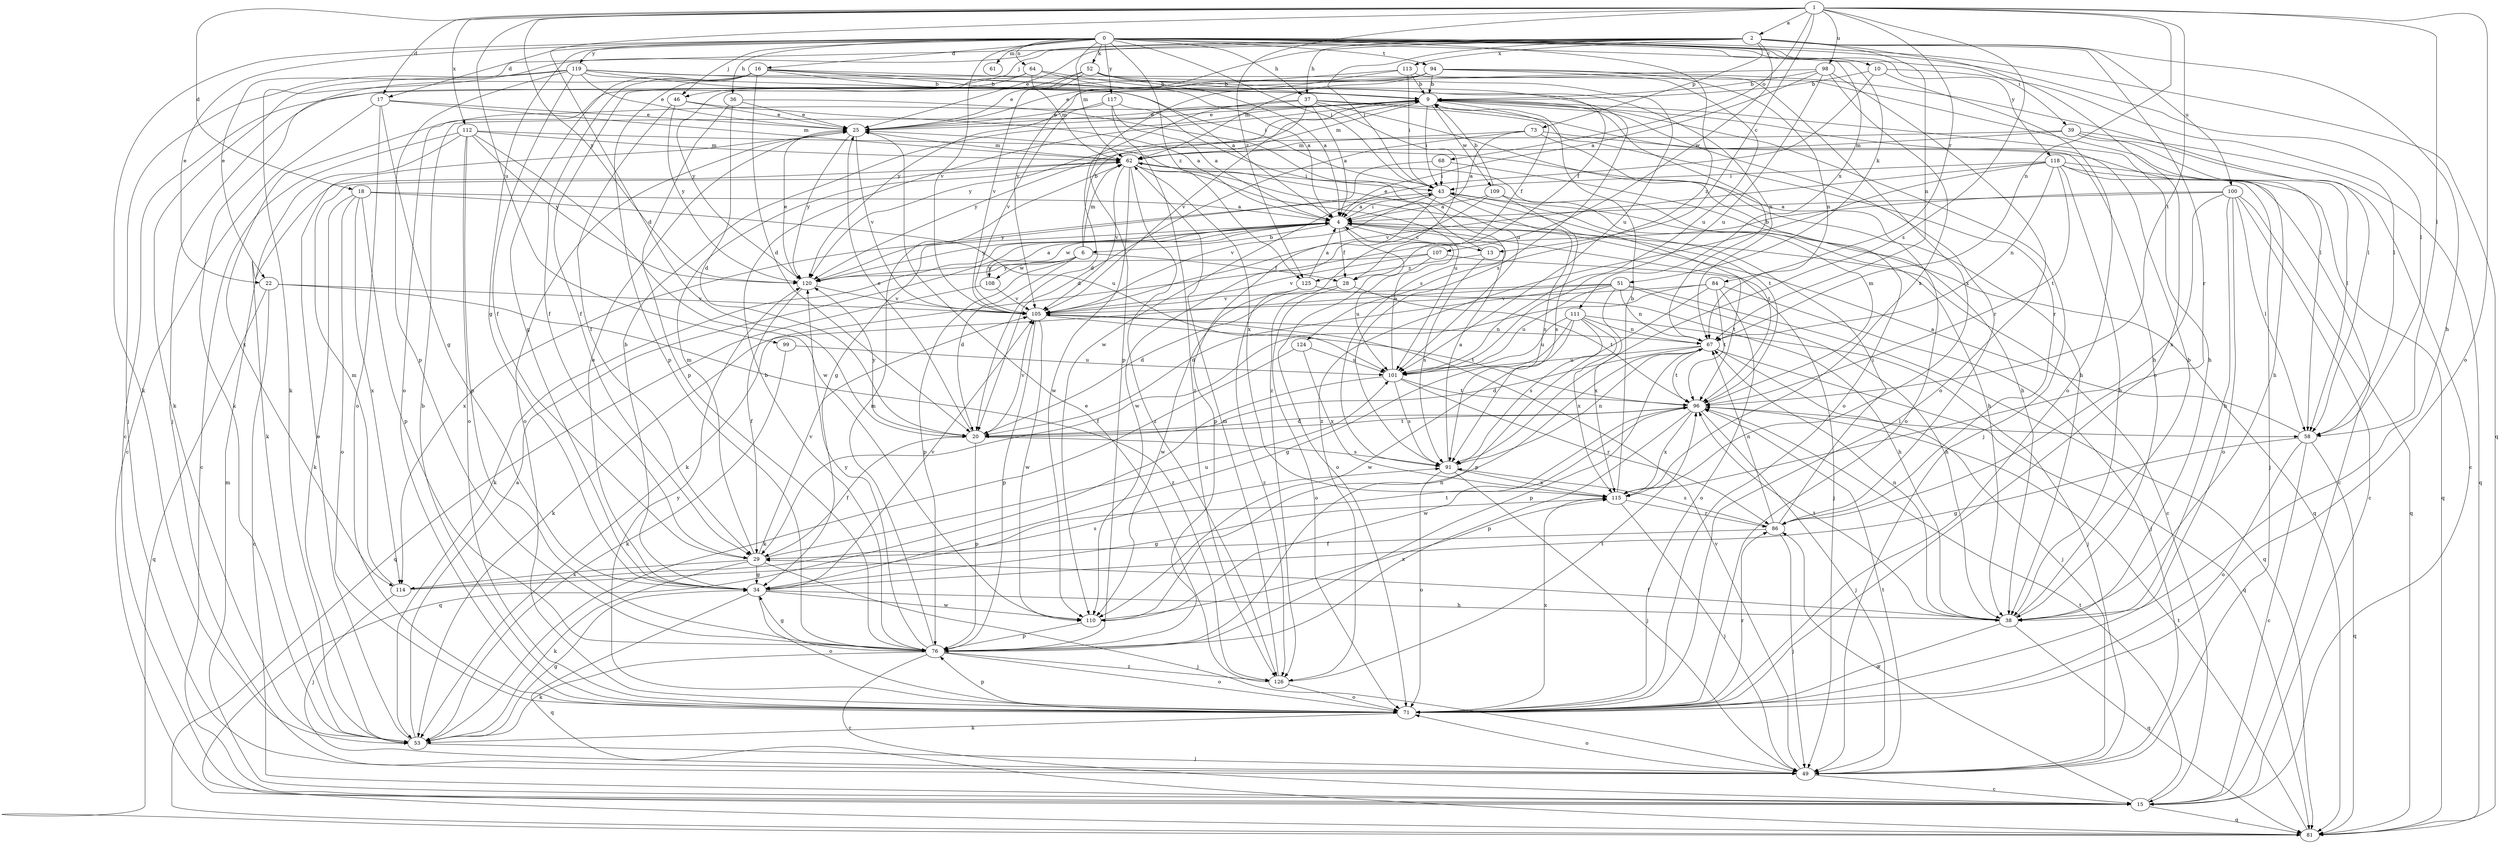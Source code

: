 strict digraph  {
0;
1;
2;
4;
6;
9;
10;
13;
15;
16;
17;
18;
20;
22;
25;
28;
29;
34;
36;
37;
38;
39;
43;
46;
49;
51;
52;
53;
58;
61;
62;
64;
67;
68;
71;
73;
76;
81;
84;
86;
91;
94;
96;
98;
99;
100;
101;
105;
107;
108;
109;
110;
111;
112;
113;
114;
115;
117;
118;
119;
120;
124;
125;
126;
0 -> 10  [label=c];
0 -> 16  [label=d];
0 -> 17  [label=d];
0 -> 22  [label=e];
0 -> 34  [label=g];
0 -> 36  [label=h];
0 -> 37  [label=h];
0 -> 39  [label=i];
0 -> 43  [label=i];
0 -> 46  [label=j];
0 -> 51  [label=k];
0 -> 52  [label=k];
0 -> 53  [label=k];
0 -> 58  [label=l];
0 -> 61  [label=m];
0 -> 62  [label=m];
0 -> 64  [label=n];
0 -> 81  [label=q];
0 -> 94  [label=t];
0 -> 105  [label=v];
0 -> 111  [label=x];
0 -> 117  [label=y];
0 -> 118  [label=y];
0 -> 119  [label=y];
0 -> 124  [label=z];
0 -> 125  [label=z];
1 -> 2  [label=a];
1 -> 13  [label=c];
1 -> 17  [label=d];
1 -> 18  [label=d];
1 -> 20  [label=d];
1 -> 58  [label=l];
1 -> 67  [label=n];
1 -> 68  [label=o];
1 -> 71  [label=o];
1 -> 84  [label=r];
1 -> 91  [label=s];
1 -> 96  [label=t];
1 -> 98  [label=u];
1 -> 99  [label=u];
1 -> 112  [label=x];
1 -> 120  [label=y];
1 -> 125  [label=z];
2 -> 22  [label=e];
2 -> 25  [label=e];
2 -> 37  [label=h];
2 -> 38  [label=h];
2 -> 43  [label=i];
2 -> 46  [label=j];
2 -> 53  [label=k];
2 -> 67  [label=n];
2 -> 71  [label=o];
2 -> 73  [label=p];
2 -> 86  [label=r];
2 -> 100  [label=u];
2 -> 105  [label=v];
2 -> 107  [label=w];
2 -> 113  [label=x];
4 -> 6  [label=b];
4 -> 13  [label=c];
4 -> 15  [label=c];
4 -> 28  [label=f];
4 -> 43  [label=i];
4 -> 49  [label=j];
4 -> 53  [label=k];
4 -> 71  [label=o];
4 -> 108  [label=w];
4 -> 114  [label=x];
4 -> 120  [label=y];
6 -> 9  [label=b];
6 -> 20  [label=d];
6 -> 28  [label=f];
6 -> 62  [label=m];
6 -> 76  [label=p];
6 -> 108  [label=w];
6 -> 120  [label=y];
9 -> 25  [label=e];
9 -> 28  [label=f];
9 -> 38  [label=h];
9 -> 43  [label=i];
9 -> 49  [label=j];
9 -> 62  [label=m];
9 -> 86  [label=r];
9 -> 109  [label=w];
9 -> 114  [label=x];
9 -> 120  [label=y];
10 -> 9  [label=b];
10 -> 58  [label=l];
10 -> 71  [label=o];
10 -> 110  [label=w];
13 -> 25  [label=e];
13 -> 91  [label=s];
13 -> 125  [label=z];
15 -> 62  [label=m];
15 -> 81  [label=q];
15 -> 86  [label=r];
15 -> 96  [label=t];
16 -> 4  [label=a];
16 -> 9  [label=b];
16 -> 20  [label=d];
16 -> 28  [label=f];
16 -> 29  [label=f];
16 -> 34  [label=g];
16 -> 53  [label=k];
16 -> 76  [label=p];
16 -> 91  [label=s];
17 -> 15  [label=c];
17 -> 25  [label=e];
17 -> 34  [label=g];
17 -> 62  [label=m];
17 -> 71  [label=o];
18 -> 4  [label=a];
18 -> 53  [label=k];
18 -> 71  [label=o];
18 -> 76  [label=p];
18 -> 101  [label=u];
18 -> 114  [label=x];
20 -> 25  [label=e];
20 -> 29  [label=f];
20 -> 76  [label=p];
20 -> 91  [label=s];
20 -> 96  [label=t];
20 -> 105  [label=v];
20 -> 120  [label=y];
22 -> 15  [label=c];
22 -> 81  [label=q];
22 -> 105  [label=v];
22 -> 126  [label=z];
25 -> 62  [label=m];
25 -> 71  [label=o];
25 -> 105  [label=v];
25 -> 120  [label=y];
28 -> 20  [label=d];
28 -> 71  [label=o];
28 -> 96  [label=t];
29 -> 34  [label=g];
29 -> 49  [label=j];
29 -> 53  [label=k];
29 -> 62  [label=m];
29 -> 101  [label=u];
29 -> 105  [label=v];
29 -> 114  [label=x];
34 -> 9  [label=b];
34 -> 25  [label=e];
34 -> 38  [label=h];
34 -> 71  [label=o];
34 -> 81  [label=q];
34 -> 105  [label=v];
34 -> 110  [label=w];
36 -> 20  [label=d];
36 -> 25  [label=e];
36 -> 76  [label=p];
36 -> 101  [label=u];
37 -> 4  [label=a];
37 -> 20  [label=d];
37 -> 25  [label=e];
37 -> 38  [label=h];
37 -> 71  [label=o];
37 -> 86  [label=r];
37 -> 105  [label=v];
37 -> 126  [label=z];
38 -> 9  [label=b];
38 -> 29  [label=f];
38 -> 67  [label=n];
38 -> 71  [label=o];
38 -> 81  [label=q];
38 -> 96  [label=t];
39 -> 15  [label=c];
39 -> 58  [label=l];
39 -> 62  [label=m];
39 -> 81  [label=q];
39 -> 120  [label=y];
43 -> 4  [label=a];
43 -> 76  [label=p];
43 -> 81  [label=q];
43 -> 91  [label=s];
43 -> 96  [label=t];
43 -> 105  [label=v];
43 -> 120  [label=y];
46 -> 4  [label=a];
46 -> 25  [label=e];
46 -> 29  [label=f];
46 -> 120  [label=y];
49 -> 15  [label=c];
49 -> 71  [label=o];
49 -> 96  [label=t];
49 -> 105  [label=v];
51 -> 20  [label=d];
51 -> 38  [label=h];
51 -> 53  [label=k];
51 -> 67  [label=n];
51 -> 81  [label=q];
51 -> 101  [label=u];
51 -> 105  [label=v];
51 -> 115  [label=x];
52 -> 4  [label=a];
52 -> 9  [label=b];
52 -> 25  [label=e];
52 -> 49  [label=j];
52 -> 101  [label=u];
52 -> 105  [label=v];
53 -> 4  [label=a];
53 -> 25  [label=e];
53 -> 34  [label=g];
53 -> 49  [label=j];
58 -> 4  [label=a];
58 -> 15  [label=c];
58 -> 34  [label=g];
58 -> 71  [label=o];
58 -> 81  [label=q];
62 -> 43  [label=i];
62 -> 96  [label=t];
62 -> 101  [label=u];
62 -> 105  [label=v];
62 -> 110  [label=w];
62 -> 115  [label=x];
62 -> 126  [label=z];
64 -> 4  [label=a];
64 -> 9  [label=b];
64 -> 29  [label=f];
64 -> 62  [label=m];
64 -> 120  [label=y];
67 -> 9  [label=b];
67 -> 20  [label=d];
67 -> 49  [label=j];
67 -> 76  [label=p];
67 -> 81  [label=q];
67 -> 96  [label=t];
67 -> 101  [label=u];
68 -> 34  [label=g];
68 -> 38  [label=h];
68 -> 43  [label=i];
71 -> 9  [label=b];
71 -> 53  [label=k];
71 -> 76  [label=p];
71 -> 86  [label=r];
71 -> 115  [label=x];
71 -> 120  [label=y];
73 -> 4  [label=a];
73 -> 20  [label=d];
73 -> 38  [label=h];
73 -> 62  [label=m];
73 -> 71  [label=o];
76 -> 9  [label=b];
76 -> 15  [label=c];
76 -> 34  [label=g];
76 -> 53  [label=k];
76 -> 62  [label=m];
76 -> 71  [label=o];
76 -> 120  [label=y];
76 -> 126  [label=z];
81 -> 96  [label=t];
84 -> 29  [label=f];
84 -> 49  [label=j];
84 -> 71  [label=o];
84 -> 76  [label=p];
84 -> 96  [label=t];
84 -> 105  [label=v];
86 -> 29  [label=f];
86 -> 43  [label=i];
86 -> 49  [label=j];
86 -> 67  [label=n];
86 -> 91  [label=s];
91 -> 4  [label=a];
91 -> 49  [label=j];
91 -> 67  [label=n];
91 -> 71  [label=o];
91 -> 115  [label=x];
94 -> 9  [label=b];
94 -> 15  [label=c];
94 -> 58  [label=l];
94 -> 62  [label=m];
94 -> 67  [label=n];
94 -> 71  [label=o];
94 -> 101  [label=u];
96 -> 20  [label=d];
96 -> 49  [label=j];
96 -> 58  [label=l];
96 -> 62  [label=m];
96 -> 76  [label=p];
96 -> 110  [label=w];
96 -> 115  [label=x];
98 -> 4  [label=a];
98 -> 9  [label=b];
98 -> 71  [label=o];
98 -> 101  [label=u];
98 -> 115  [label=x];
98 -> 120  [label=y];
99 -> 53  [label=k];
99 -> 101  [label=u];
100 -> 4  [label=a];
100 -> 15  [label=c];
100 -> 38  [label=h];
100 -> 53  [label=k];
100 -> 58  [label=l];
100 -> 71  [label=o];
100 -> 81  [label=q];
100 -> 115  [label=x];
101 -> 4  [label=a];
101 -> 81  [label=q];
101 -> 86  [label=r];
101 -> 91  [label=s];
101 -> 96  [label=t];
105 -> 67  [label=n];
105 -> 76  [label=p];
105 -> 96  [label=t];
105 -> 110  [label=w];
107 -> 96  [label=t];
107 -> 101  [label=u];
107 -> 105  [label=v];
107 -> 120  [label=y];
108 -> 4  [label=a];
108 -> 81  [label=q];
108 -> 105  [label=v];
109 -> 4  [label=a];
109 -> 9  [label=b];
109 -> 38  [label=h];
109 -> 91  [label=s];
109 -> 110  [label=w];
110 -> 67  [label=n];
110 -> 76  [label=p];
110 -> 115  [label=x];
111 -> 34  [label=g];
111 -> 49  [label=j];
111 -> 67  [label=n];
111 -> 91  [label=s];
111 -> 101  [label=u];
111 -> 110  [label=w];
111 -> 115  [label=x];
112 -> 15  [label=c];
112 -> 38  [label=h];
112 -> 53  [label=k];
112 -> 62  [label=m];
112 -> 71  [label=o];
112 -> 76  [label=p];
112 -> 110  [label=w];
112 -> 120  [label=y];
113 -> 9  [label=b];
113 -> 25  [label=e];
113 -> 43  [label=i];
113 -> 76  [label=p];
113 -> 115  [label=x];
114 -> 49  [label=j];
114 -> 62  [label=m];
114 -> 91  [label=s];
114 -> 96  [label=t];
115 -> 9  [label=b];
115 -> 34  [label=g];
115 -> 49  [label=j];
115 -> 86  [label=r];
117 -> 4  [label=a];
117 -> 25  [label=e];
117 -> 91  [label=s];
117 -> 105  [label=v];
117 -> 126  [label=z];
118 -> 15  [label=c];
118 -> 38  [label=h];
118 -> 43  [label=i];
118 -> 49  [label=j];
118 -> 67  [label=n];
118 -> 81  [label=q];
118 -> 96  [label=t];
118 -> 105  [label=v];
118 -> 126  [label=z];
119 -> 9  [label=b];
119 -> 25  [label=e];
119 -> 29  [label=f];
119 -> 43  [label=i];
119 -> 49  [label=j];
119 -> 53  [label=k];
119 -> 58  [label=l];
119 -> 67  [label=n];
119 -> 76  [label=p];
120 -> 25  [label=e];
120 -> 29  [label=f];
120 -> 105  [label=v];
124 -> 53  [label=k];
124 -> 101  [label=u];
124 -> 115  [label=x];
125 -> 4  [label=a];
125 -> 38  [label=h];
125 -> 110  [label=w];
125 -> 126  [label=z];
126 -> 25  [label=e];
126 -> 62  [label=m];
126 -> 71  [label=o];
126 -> 96  [label=t];
}
